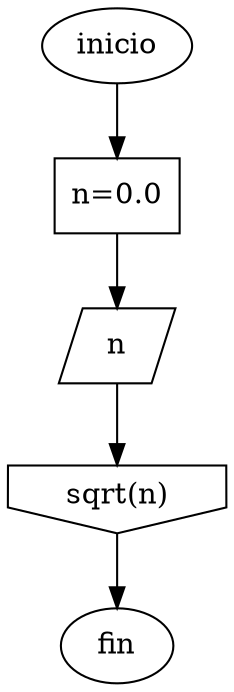 digraph {
	0 [label=inicio shape=ellipse]
	2 [label="n=0.0" shape=box]
	0 -> 2
	4 [label=n shape=parallelogram]
	2 -> 4
	6 [label="sqrt(n)" shape=invhouse]
	4 -> 6
	8 [label=fin shape=ellipse]
	6 -> 8
}
